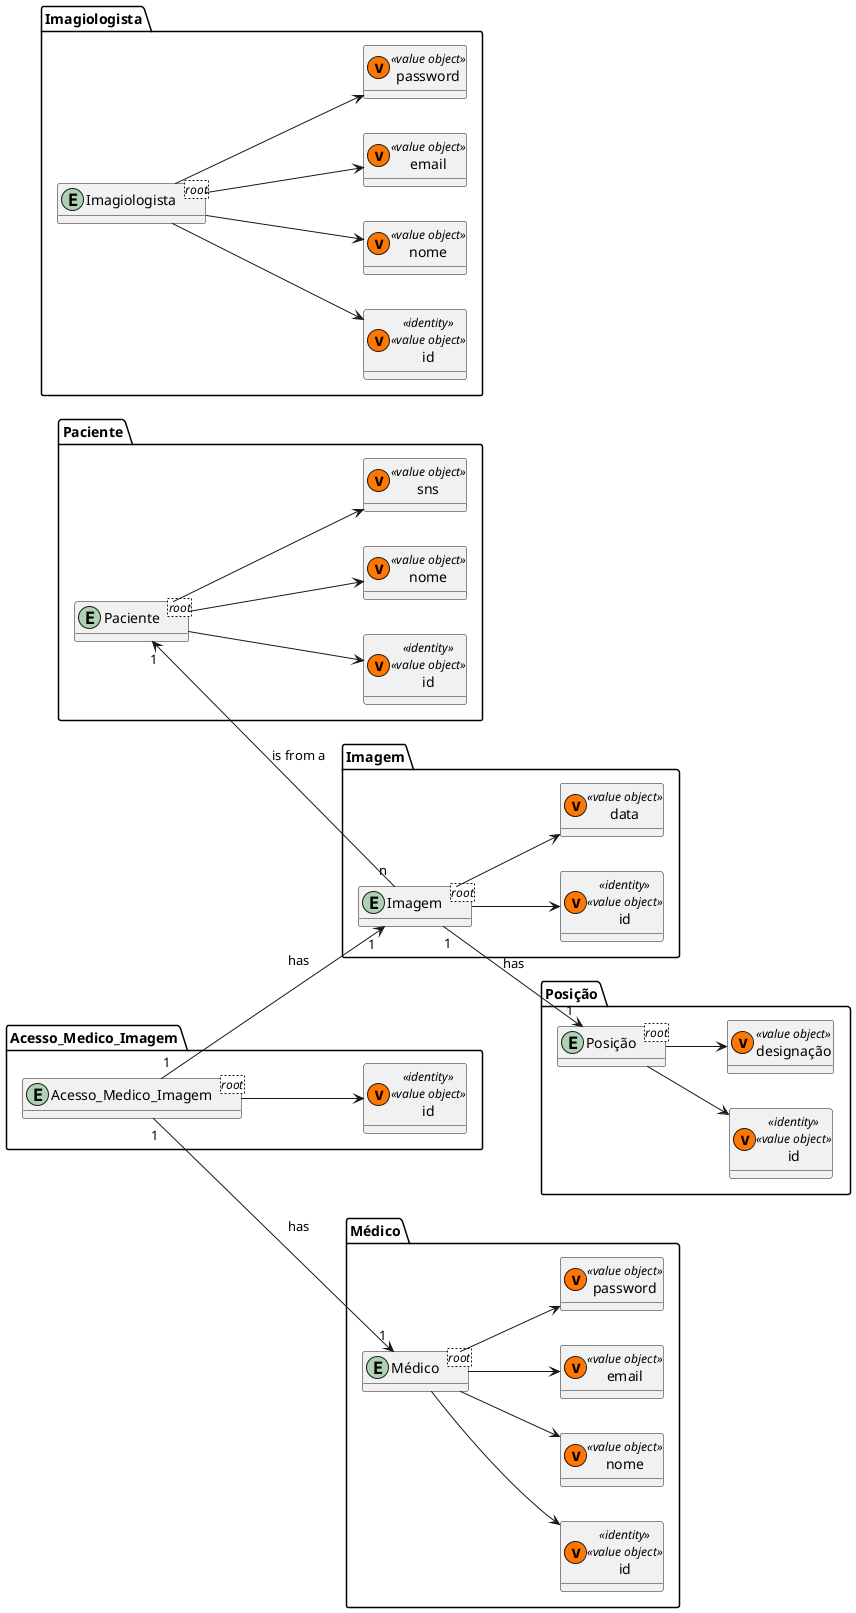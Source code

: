 @startuml
left to right direction
hide methods

package Paciente {
    entity "Paciente" as PacRoot <root> {
    } 

    class "id" as ID1 <<(v,#FF7700) identity>> <<(v,#FF7700) value object>>{}
    class "nome" as Nome1 <<(v,#FF7700) value object>>{}
    class "sns" as SNS1 <<(v,#FF7700) value object>>{}

    PacRoot --> ID1
    PacRoot --> Nome1
    PacRoot --> SNS1
}

package Imagem{
    entity "Imagem" as ImgRoot <root> {
    }

    class "id" as ID2 <<(v,#FF7700) identity>> <<(v,#FF7700) value object>>{}
    class "data" as Data1 <<(v,#FF7700) value object>>{}
    
    ImgRoot --> ID2
    ImgRoot --> Data1
}
    
package Posição {
    entity "Posição" as PosRoot <root> {
    }

    class "id" as ID3 <<(v,#FF7700) identity>> <<(v,#FF7700) value object>>{}
    class "designação" as Desc1 <<(v,#FF7700) value object>>{}

    PosRoot --> Desc1
    PosRoot --> ID3
}

package Médico {
    entity "Médico" as MedRoot <root> {
    }

    class "id" as ID4 <<(v,#FF7700) identity>> <<(v,#FF7700) value object>>{}
    class "nome" as Nome2 <<(v,#FF7700) value object>>{}
    class "email" as Email1 <<(v,#FF7700) value object>>{}
    class "password" as Pass1 <<(v,#FF7700) value object>>{}

    MedRoot --> Pass1    
    MedRoot --> Nome2
    MedRoot --> Email1
    MedRoot --> ID4
}

package Acesso_Medico_Imagem{
    entity "Acesso_Medico_Imagem" as AcessoRoot <root> {
    }

    class "id" as ID6 <<(v,#FF7700) identity>> <<(v,#FF7700) value object>>{}

    AcessoRoot --> ID6
}

package Imagiologista{
    entity "Imagiologista" as ImglRoot <root> {
    }

    class "id" as ID5 <<(v,#FF7700) identity>> <<(v,#FF7700) value object>>{}
    class "nome" as Nome3 <<(v,#FF7700) value object>>{}
    class "email" as Email2 <<(v,#FF7700) value object>>{}
    class "password" as Pass2 <<(v,#FF7700) value object>>{}

    ImglRoot --> Pass2
    ImglRoot --> Nome3
    ImglRoot --> Email2
    ImglRoot --> ID5
}


PacRoot "1" <-- "n" ImgRoot : "is from a"
ImgRoot "1" --> "1" PosRoot : "has"
AcessoRoot "1" --> "1" ImgRoot : "has"
AcessoRoot "1" --> "1" MedRoot : "has"

@enduml
